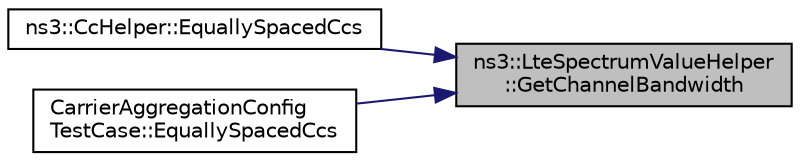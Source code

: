 digraph "ns3::LteSpectrumValueHelper::GetChannelBandwidth"
{
 // LATEX_PDF_SIZE
  edge [fontname="Helvetica",fontsize="10",labelfontname="Helvetica",labelfontsize="10"];
  node [fontname="Helvetica",fontsize="10",shape=record];
  rankdir="RL";
  Node1 [label="ns3::LteSpectrumValueHelper\l::GetChannelBandwidth",height=0.2,width=0.4,color="black", fillcolor="grey75", style="filled", fontcolor="black",tooltip=" "];
  Node1 -> Node2 [dir="back",color="midnightblue",fontsize="10",style="solid",fontname="Helvetica"];
  Node2 [label="ns3::CcHelper::EquallySpacedCcs",height=0.2,width=0.4,color="black", fillcolor="white", style="filled",URL="$classns3_1_1_cc_helper.html#a98e9a4147ad4fb28e809b8a3d53cb0bc",tooltip="EquallySpacedCcs() create a valid std::map< uint8_t, Ptr<ComponentCarrier> > The Primary Component Ca..."];
  Node1 -> Node3 [dir="back",color="midnightblue",fontsize="10",style="solid",fontname="Helvetica"];
  Node3 [label="CarrierAggregationConfig\lTestCase::EquallySpacedCcs",height=0.2,width=0.4,color="black", fillcolor="white", style="filled",URL="$class_carrier_aggregation_config_test_case.html#ae72d2629f6cc56489f3ff95b5bce108b",tooltip="Equally spaced component carriers function."];
}
